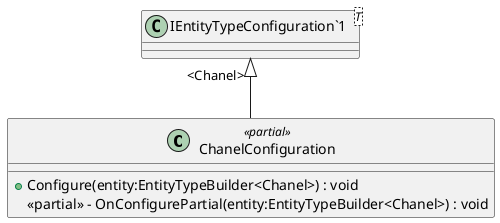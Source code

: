 @startuml
class ChanelConfiguration <<partial>> {
    + Configure(entity:EntityTypeBuilder<Chanel>) : void
    <<partial>> - OnConfigurePartial(entity:EntityTypeBuilder<Chanel>) : void
}
class "IEntityTypeConfiguration`1"<T> {
}
"IEntityTypeConfiguration`1" "<Chanel>" <|-- ChanelConfiguration
@enduml
